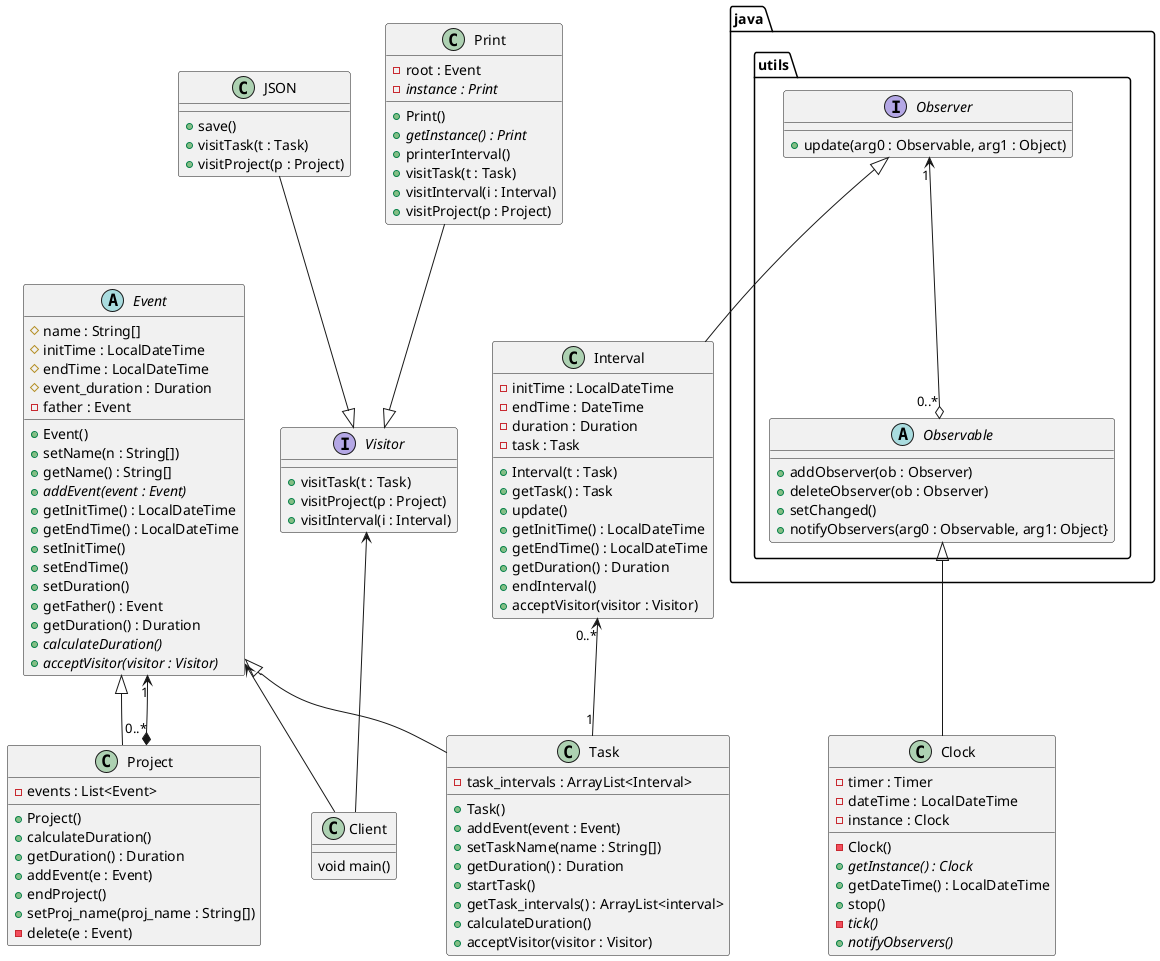 @startuml
'https://plantuml.com/class-diagram


class Project{
- events : List<Event>
+ Project()
+ calculateDuration()
+ getDuration() : Duration
+ addEvent(e : Event)
+ endProject()
+ setProj_name(proj_name : String[])
- delete(e : Event)
}

class Task{
- task_intervals : ArrayList<Interval>
+ Task()
+ addEvent(event : Event)
+ setTaskName(name : String[])
+ getDuration() : Duration
+ startTask()
+ getTask_intervals() : ArrayList<interval>
+ calculateDuration()
+ acceptVisitor(visitor : Visitor)
}

abstract Event{
# name : String[]
# initTime : LocalDateTime
# endTime : LocalDateTime
# event_duration : Duration
- father : Event
+ Event()
+ setName(n : String[])
+ getName() : String[]
+ //addEvent(event : Event)//
+ getInitTime() : LocalDateTime
+ getEndTime() : LocalDateTime
+ setInitTime()
+ setEndTime()
+ setDuration()
+ getFather() : Event
+ getDuration() : Duration
+ //calculateDuration()//
+ //acceptVisitor(visitor : Visitor)//
}

class Clock{
- timer : Timer
- dateTime : LocalDateTime
- instance : Clock
- Clock()
+ //getInstance() : Clock//
+ getDateTime() : LocalDateTime
+ stop()
- //tick()//
+ //notifyObservers()//
}

class Interval{
- initTime : LocalDateTime
- endTime : DateTime
- duration : Duration /'cada golpe de reloj incremento'/
- task : Task
+ Interval(t : Task)
+ getTask() : Task
+ update()
+ getInitTime() : LocalDateTime
+ getEndTime() : LocalDateTime
+ getDuration() : Duration
+ endInterval()
+ acceptVisitor(visitor : Visitor)
}

interface Visitor{
+ visitTask(t : Task)
+ visitProject(p : Project)
+ visitInterval(i : Interval)
}

class JSON{
+ save()
+ visitTask(t : Task)
+ visitProject(p : Project)
}

class Print{
- root : Event
- //instance : Print//
+ Print()
+ //getInstance() : Print//
+ printerInterval()
+ visitTask(t : Task)
+ visitInterval(i : Interval)
+ visitProject(p : Project)
}

package "java.utils"{
interface Observer{
+ update(arg0 : Observable, arg1 : Object)
}

abstract Observable{
+ addObserver(ob : Observer)
+ deleteObserver(ob : Observer)
+ setChanged()
+ notifyObservers(arg0 : Observable, arg1: Object}
}
}

class Client{
void main()
}

Event <|-- Task
Event <|-- Project

Event "1" <--* "0..*" Project
Observable <|-- Clock
Observer <|-- Interval
Observer "1" <--o "0..*" Observable
Interval "0..*" <--  "1" Task
Event <-- Client
JSON --|> Visitor
Visitor <-- Client
Print --|> Visitor



@enduml